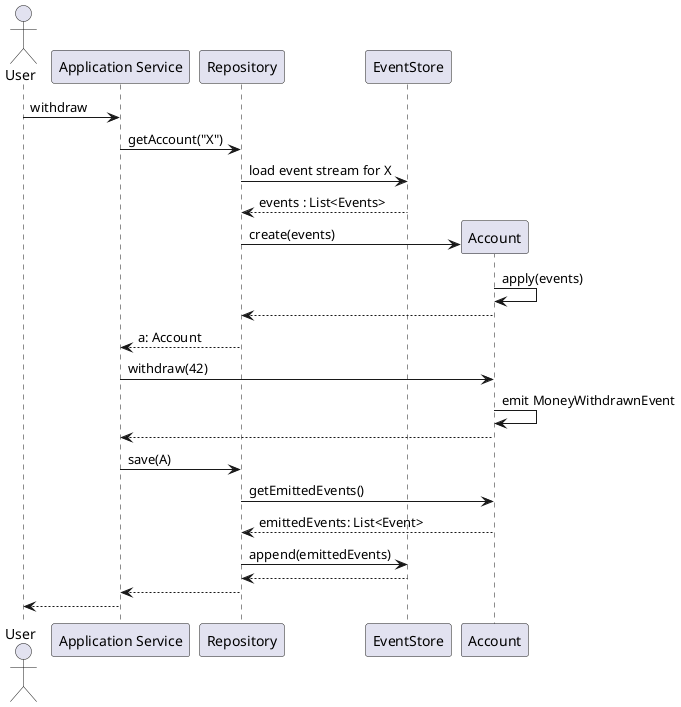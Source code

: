 @startuml

actor "User" as U
participant "Application Service" as AS
participant "Repository" as R
participant "EventStore" as ES

U -> AS: withdraw
AS -> R: getAccount("X")
R -> ES: load event stream for X
R <-- ES: events : List<Events>
create "Account" as A
R ->  A: create(events)
A -> A: apply(events)
R <-- A
AS <-- R: a: Account
AS -> A: withdraw(42)
A -> A: emit MoneyWithdrawnEvent
AS <-- A
AS -> R: save(A)
R -> A: getEmittedEvents()
R <-- A: emittedEvents: List<Event>
R -> ES: append(emittedEvents)
R <-- ES
AS <-- R
U <-- AS

@enduml